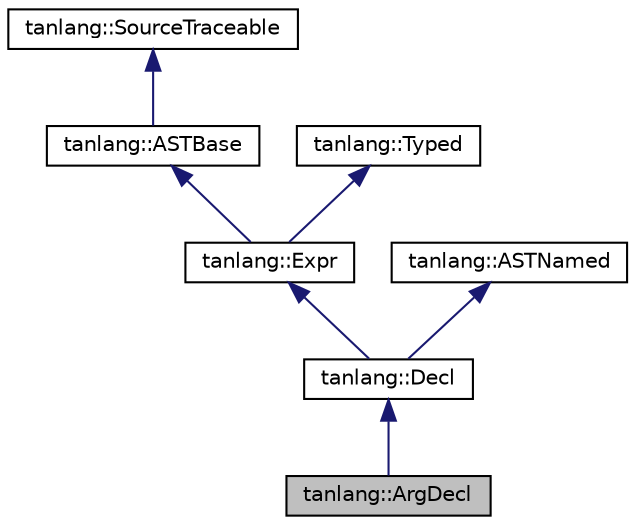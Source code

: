 digraph "tanlang::ArgDecl"
{
 // LATEX_PDF_SIZE
  edge [fontname="Helvetica",fontsize="10",labelfontname="Helvetica",labelfontsize="10"];
  node [fontname="Helvetica",fontsize="10",shape=record];
  Node1 [label="tanlang::ArgDecl",height=0.2,width=0.4,color="black", fillcolor="grey75", style="filled", fontcolor="black",tooltip=" "];
  Node2 -> Node1 [dir="back",color="midnightblue",fontsize="10",style="solid",fontname="Helvetica"];
  Node2 [label="tanlang::Decl",height=0.2,width=0.4,color="black", fillcolor="white", style="filled",URL="$classtanlang_1_1Decl.html",tooltip=" "];
  Node3 -> Node2 [dir="back",color="midnightblue",fontsize="10",style="solid",fontname="Helvetica"];
  Node3 [label="tanlang::Expr",height=0.2,width=0.4,color="black", fillcolor="white", style="filled",URL="$classtanlang_1_1Expr.html",tooltip=" "];
  Node4 -> Node3 [dir="back",color="midnightblue",fontsize="10",style="solid",fontname="Helvetica"];
  Node4 [label="tanlang::ASTBase",height=0.2,width=0.4,color="black", fillcolor="white", style="filled",URL="$classtanlang_1_1ASTBase.html",tooltip=" "];
  Node5 -> Node4 [dir="back",color="midnightblue",fontsize="10",style="solid",fontname="Helvetica"];
  Node5 [label="tanlang::SourceTraceable",height=0.2,width=0.4,color="black", fillcolor="white", style="filled",URL="$classtanlang_1_1SourceTraceable.html",tooltip="Represents the nodes that can be traced back to tokens in the source file."];
  Node6 -> Node3 [dir="back",color="midnightblue",fontsize="10",style="solid",fontname="Helvetica"];
  Node6 [label="tanlang::Typed",height=0.2,width=0.4,color="black", fillcolor="white", style="filled",URL="$classtanlang_1_1Typed.html",tooltip="All typed AST nodes should inherit this class."];
  Node7 -> Node2 [dir="back",color="midnightblue",fontsize="10",style="solid",fontname="Helvetica"];
  Node7 [label="tanlang::ASTNamed",height=0.2,width=0.4,color="black", fillcolor="white", style="filled",URL="$classtanlang_1_1ASTNamed.html",tooltip="All named AST nodes should inherit this class."];
}
